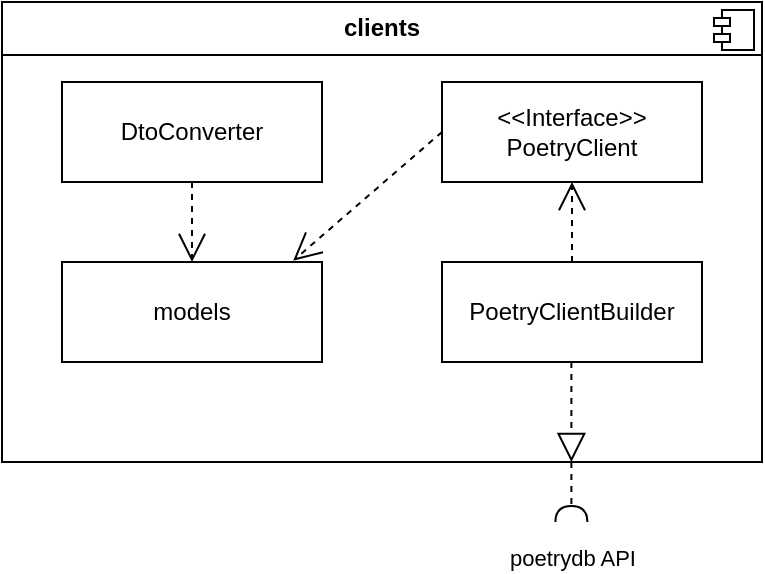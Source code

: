 <mxfile version="24.6.2" type="device">
  <diagram name="Seite-1" id="vO9bGe1PAfaSyUVrgkQa">
    <mxGraphModel dx="1445" dy="1855" grid="1" gridSize="10" guides="1" tooltips="1" connect="1" arrows="1" fold="1" page="1" pageScale="1" pageWidth="827" pageHeight="1169" math="0" shadow="0">
      <root>
        <mxCell id="0" />
        <mxCell id="1" parent="0" />
        <mxCell id="BdteyuvdXdqTVR_AdefD-1" value="&lt;p style=&quot;margin:0px;margin-top:6px;text-align:center;&quot;&gt;&lt;b&gt;clients&lt;/b&gt;&lt;/p&gt;&lt;hr size=&quot;1&quot; style=&quot;border-style:solid;&quot;&gt;&lt;p style=&quot;margin:0px;margin-left:8px;&quot;&gt;&lt;br&gt;&lt;/p&gt;" style="align=left;overflow=fill;html=1;dropTarget=0;whiteSpace=wrap;" vertex="1" parent="1">
          <mxGeometry x="-110" y="-220" width="380" height="230" as="geometry" />
        </mxCell>
        <mxCell id="BdteyuvdXdqTVR_AdefD-2" value="" style="shape=component;jettyWidth=8;jettyHeight=4;" vertex="1" parent="BdteyuvdXdqTVR_AdefD-1">
          <mxGeometry x="1" width="20" height="20" relative="1" as="geometry">
            <mxPoint x="-24" y="4" as="offset" />
          </mxGeometry>
        </mxCell>
        <mxCell id="BdteyuvdXdqTVR_AdefD-38" value="models" style="html=1;dropTarget=0;whiteSpace=wrap;" vertex="1" parent="1">
          <mxGeometry x="-80" y="-90" width="130" height="50" as="geometry" />
        </mxCell>
        <mxCell id="BdteyuvdXdqTVR_AdefD-41" value="" style="edgeStyle=none;html=1;endArrow=open;endSize=12;dashed=1;verticalAlign=bottom;rounded=0;exitX=0.5;exitY=1;exitDx=0;exitDy=0;entryX=0.5;entryY=0;entryDx=0;entryDy=0;" edge="1" parent="1" source="BdteyuvdXdqTVR_AdefD-53" target="BdteyuvdXdqTVR_AdefD-38">
          <mxGeometry width="160" relative="1" as="geometry">
            <mxPoint x="80" y="-55" as="sourcePoint" />
            <mxPoint x="5" y="-130" as="targetPoint" />
          </mxGeometry>
        </mxCell>
        <mxCell id="BdteyuvdXdqTVR_AdefD-44" value="PoetryClientBuilder" style="html=1;dropTarget=0;whiteSpace=wrap;" vertex="1" parent="1">
          <mxGeometry x="110" y="-90" width="130" height="50" as="geometry" />
        </mxCell>
        <mxCell id="BdteyuvdXdqTVR_AdefD-45" value="&amp;lt;&amp;lt;Interface&amp;gt;&amp;gt;&lt;div&gt;PoetryClient&lt;/div&gt;" style="html=1;dropTarget=0;whiteSpace=wrap;" vertex="1" parent="1">
          <mxGeometry x="110" y="-180" width="130" height="50" as="geometry" />
        </mxCell>
        <mxCell id="BdteyuvdXdqTVR_AdefD-46" value="" style="edgeStyle=none;html=1;endArrow=open;endSize=12;dashed=1;verticalAlign=bottom;rounded=0;exitX=0.5;exitY=0;exitDx=0;exitDy=0;entryX=0.5;entryY=1;entryDx=0;entryDy=0;" edge="1" parent="1" source="BdteyuvdXdqTVR_AdefD-44" target="BdteyuvdXdqTVR_AdefD-45">
          <mxGeometry width="160" relative="1" as="geometry">
            <mxPoint x="-5" y="-80" as="sourcePoint" />
            <mxPoint x="53" y="-120" as="targetPoint" />
          </mxGeometry>
        </mxCell>
        <mxCell id="BdteyuvdXdqTVR_AdefD-47" value="" style="edgeStyle=none;html=1;endArrow=block;endSize=12;dashed=1;verticalAlign=bottom;rounded=0;entryX=0.986;entryY=0.664;entryDx=0;entryDy=0;entryPerimeter=0;endFill=0;" edge="1" parent="1">
          <mxGeometry width="160" relative="1" as="geometry">
            <mxPoint x="174.69" y="-40" as="sourcePoint" />
            <mxPoint x="174.69" y="10" as="targetPoint" />
          </mxGeometry>
        </mxCell>
        <mxCell id="BdteyuvdXdqTVR_AdefD-48" value="" style="edgeStyle=none;html=1;endArrow=halfCircle;endSize=6;dashed=1;verticalAlign=bottom;rounded=0;endFill=0;" edge="1" parent="1">
          <mxGeometry width="160" relative="1" as="geometry">
            <mxPoint x="174.69" y="10" as="sourcePoint" />
            <mxPoint x="174.69" y="40" as="targetPoint" />
          </mxGeometry>
        </mxCell>
        <mxCell id="BdteyuvdXdqTVR_AdefD-49" value="poetrydb API" style="edgeLabel;html=1;align=center;verticalAlign=middle;resizable=0;points=[];" vertex="1" connectable="0" parent="BdteyuvdXdqTVR_AdefD-48">
          <mxGeometry x="-0.467" relative="1" as="geometry">
            <mxPoint y="40" as="offset" />
          </mxGeometry>
        </mxCell>
        <mxCell id="BdteyuvdXdqTVR_AdefD-53" value="DtoConverter" style="html=1;dropTarget=0;whiteSpace=wrap;" vertex="1" parent="1">
          <mxGeometry x="-80" y="-180" width="130" height="50" as="geometry" />
        </mxCell>
        <mxCell id="BdteyuvdXdqTVR_AdefD-54" value="" style="edgeStyle=none;html=1;endArrow=open;endSize=12;dashed=1;verticalAlign=bottom;rounded=0;exitX=0;exitY=0.5;exitDx=0;exitDy=0;entryX=0.889;entryY=-0.012;entryDx=0;entryDy=0;entryPerimeter=0;" edge="1" parent="1" source="BdteyuvdXdqTVR_AdefD-45" target="BdteyuvdXdqTVR_AdefD-38">
          <mxGeometry width="160" relative="1" as="geometry">
            <mxPoint x="-5" y="-120" as="sourcePoint" />
            <mxPoint x="-5" y="-80" as="targetPoint" />
          </mxGeometry>
        </mxCell>
      </root>
    </mxGraphModel>
  </diagram>
</mxfile>
